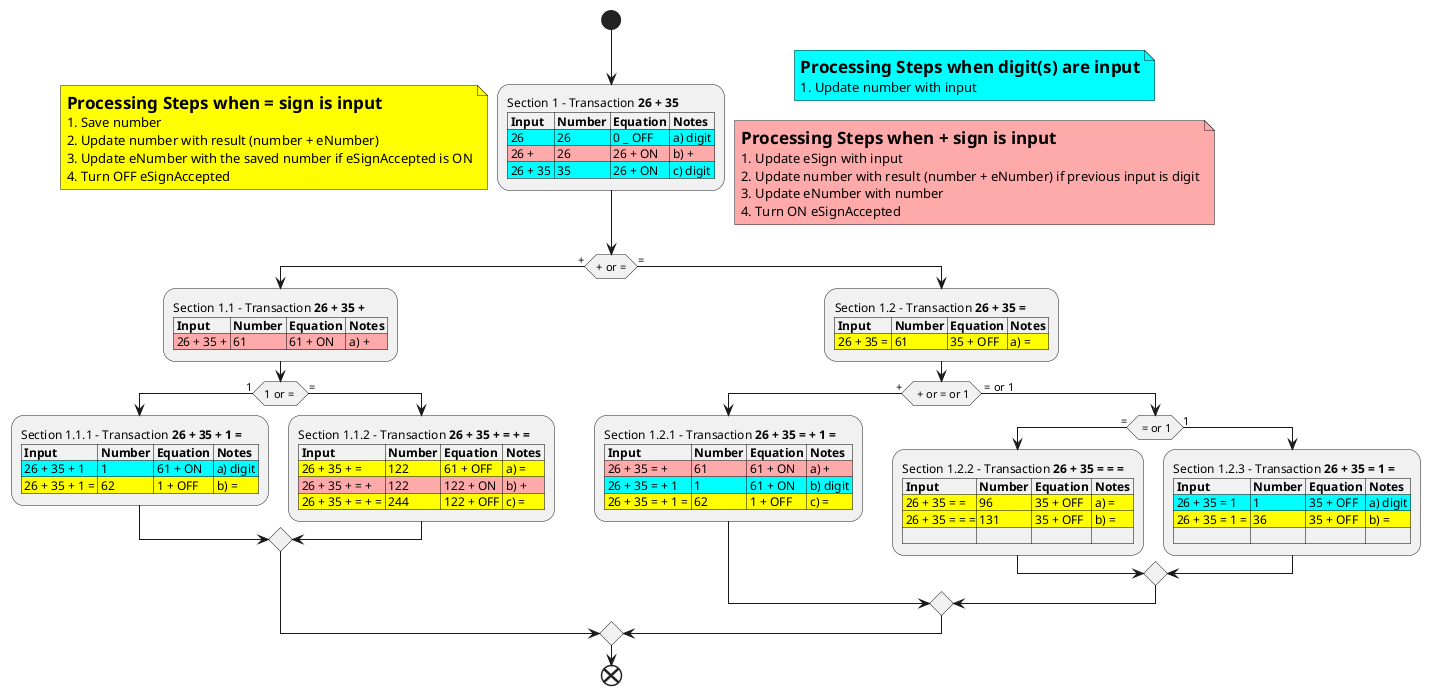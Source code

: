 @startuml
start
:Section 1 - Transaction **26 + 35**
|= Input |= Number |= Equation |= Notes |
<#aqua>| 26 | 26 | 0 _ OFF | a) digit |
<#FFAAAA>| 26 + | 26 | 26 + ON | b) + | |
<#aqua>| 26 + 35 | 35 | 26 + ON | c) digit|;
note right #aqua
= Processing Steps when digit(s) are input
# Update number with input
end note
note left #yellow
= Processing Steps when = sign is input
# Save number
# Update number with result (number + eNumber)
# Update eNumber with the saved number if eSignAccepted is ON
# Turn OFF eSignAccepted
end note
note right #FFAAAA
= Processing Steps when + sign is input
# Update eSign with input
# Update number with result (number + eNumber) if previous input is digit
# Update eNumber with number
# Turn ON eSignAccepted
end note
if (+ or =) then (+)
    :Section 1.1 - Transaction **26 + 35 +**
    |= Input |= Number |= Equation |= Notes |
    <#FFAAAA>| 26 + 35 + | 61 | 61 + ON | a) + |;
    if (1 or = ) then (1)
        :Section 1.1.1 - Transaction **26 + 35 + 1 =**
        |= Input |= Number |= Equation |= Notes |
        <#aqua>| 26 + 35 + 1| 1| 61 + ON | a) digit |
        <#yellow>| 26 + 35 + 1 = | 62 | 1 + OFF | b) = |;
    else (=)
        :Section 1.1.2 - Transaction **26 + 35 + = + =**
        |= Input |= Number |= Equation |= Notes |
        <#yellow>| 26 + 35 + =| 122 | 61 + OFF| a) =|
        <#FFAAAA>| 26 + 35 + = +| 122| 122 + ON | b) +|
        <#yellow>| 26 + 35 + = + = | 244 | 122 + OFF | c) =|;
    endif
else (=)
    :Section 1.2 - Transaction **26 + 35 =**
    |= Input |= Number |= Equation |= Notes |
    <#yellow>| 26 + 35 = | 61 | 35 + OFF| a) = |;
    if ( + or = or 1) then (+)
        :Section 1.2.1 - Transaction **26 + 35 = + 1 =**
        |= Input |= Number |= Equation |= Notes |
        <#FFAAAA>| 26 + 35 = + | 61 | 61 + ON | a) + |
        <#aqua>| 26 + 35 = + 1| 1 | 61 + ON | b) digit |
        <#yellow>| 26 + 35 = + 1 = | 62| 1 + OFF | c) = |;
    else ( = or 1)
        if ( = or 1) then (=)
        :Section 1.2.2 - Transaction **26 + 35 = = =**
        |= Input |= Number |= Equation |= Notes |
        <#yellow>| 26 + 35 = = | 96 | 35 + OFF | a) = |
        <#yellow>| 26 + 35 = = =| 131 | 35 + OFF | b) =|
        | | | | |;
        else (1)
        :Section 1.2.3 - Transaction **26 + 35 = 1 =**
        |= Input |= Number |= Equation |= Notes |
        <#aqua>| 26 + 35 = 1 | 1 | 35 + OFF | a) digit |
        <#yellow>| 26 + 35 = 1 = | 36 | 35 + OFF | b) =|
        | | | | |;
        endif
    endif
endif
end
@enduml